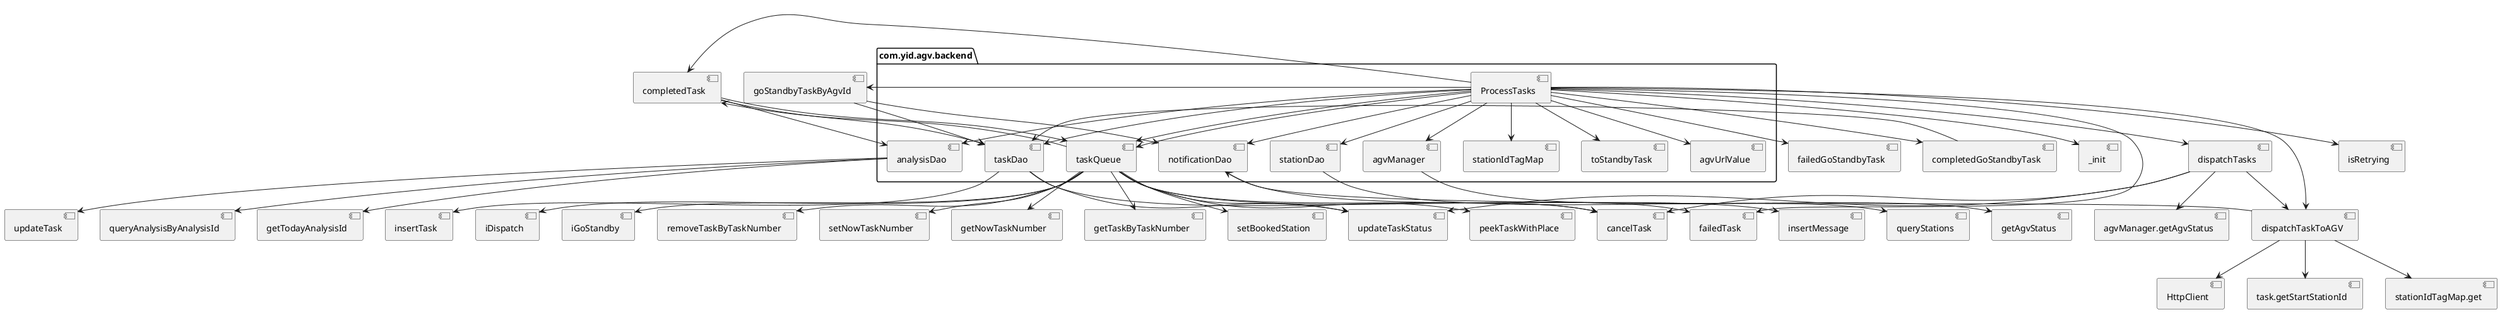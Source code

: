 @startuml

package com.yid.agv.backend {
    [ProcessTasks] --> [agvUrlValue]
    [ProcessTasks] --> [taskDao]
    [ProcessTasks] --> [stationDao]
    [ProcessTasks] --> [analysisDao]
    [ProcessTasks] --> [notificationDao]
    [ProcessTasks] --> [taskQueue]
    [ProcessTasks] --> [agvManager]

    [ProcessTasks] --> [stationIdTagMap]
    [ProcessTasks] --> [toStandbyTask]
}

[ProcessTasks] --> [_init]

[ProcessTasks] --> [isRetrying]
[ProcessTasks] --> [dispatchTasks]

[ProcessTasks] --> [dispatchTaskToAGV]
[ProcessTasks] --> [failedTask]
[ProcessTasks] --> [completedTask]
[ProcessTasks] --> [goStandbyTaskByAgvId]
[ProcessTasks] --> [failedGoStandbyTask]
[ProcessTasks] --> [completedGoStandbyTask]

[ProcessTasks] --> [taskQueue]
[taskQueue] --> [peekTaskWithPlace]
[taskQueue] --> [updateTaskStatus]
[taskQueue] --> [failedTask]
[taskQueue] --> [cancelTask]
[taskQueue] --> [iDispatch]
[taskQueue] --> [iGoStandby]
[taskQueue] --> [completedTask]
[taskQueue] --> [removeTaskByTaskNumber]
[taskQueue] --> [setNowTaskNumber]
[taskQueue] --> [getNowTaskNumber]
[taskQueue] --> [getTaskByTaskNumber]
[taskQueue] --> [setBookedStation]

[agvManager] --> [getAgvStatus]

[notificationDao] --> [insertMessage]

[taskDao] --> [updateTaskStatus]
[taskDao] --> [cancelTask]
[taskDao] --> [insertTask]

[stationDao] --> [queryStations]

[analysisDao] --> [getTodayAnalysisId]
[analysisDao] --> [updateTask]
[analysisDao] --> [queryAnalysisByAnalysisId]

[dispatchTasks] --> [agvManager.getAgvStatus]
[dispatchTasks] --> [dispatchTaskToAGV]
[dispatchTasks] --> [updateTaskStatus]
[dispatchTasks] --> [cancelTask]

[dispatchTaskToAGV] --> [HttpClient]
[dispatchTaskToAGV] --> [notificationDao]
[dispatchTaskToAGV] --> [task.getStartStationId]
[dispatchTaskToAGV] --> [stationIdTagMap.get]

[goStandbyTaskByAgvId] --> [notificationDao]
[goStandbyTaskByAgvId] --> [taskDao]

[completedTask] --> [taskQueue]
[completedTask] --> [analysisDao]
[completedTask] --> [taskDao]

[completedGoStandbyTask] --> [taskDao]

@enduml
